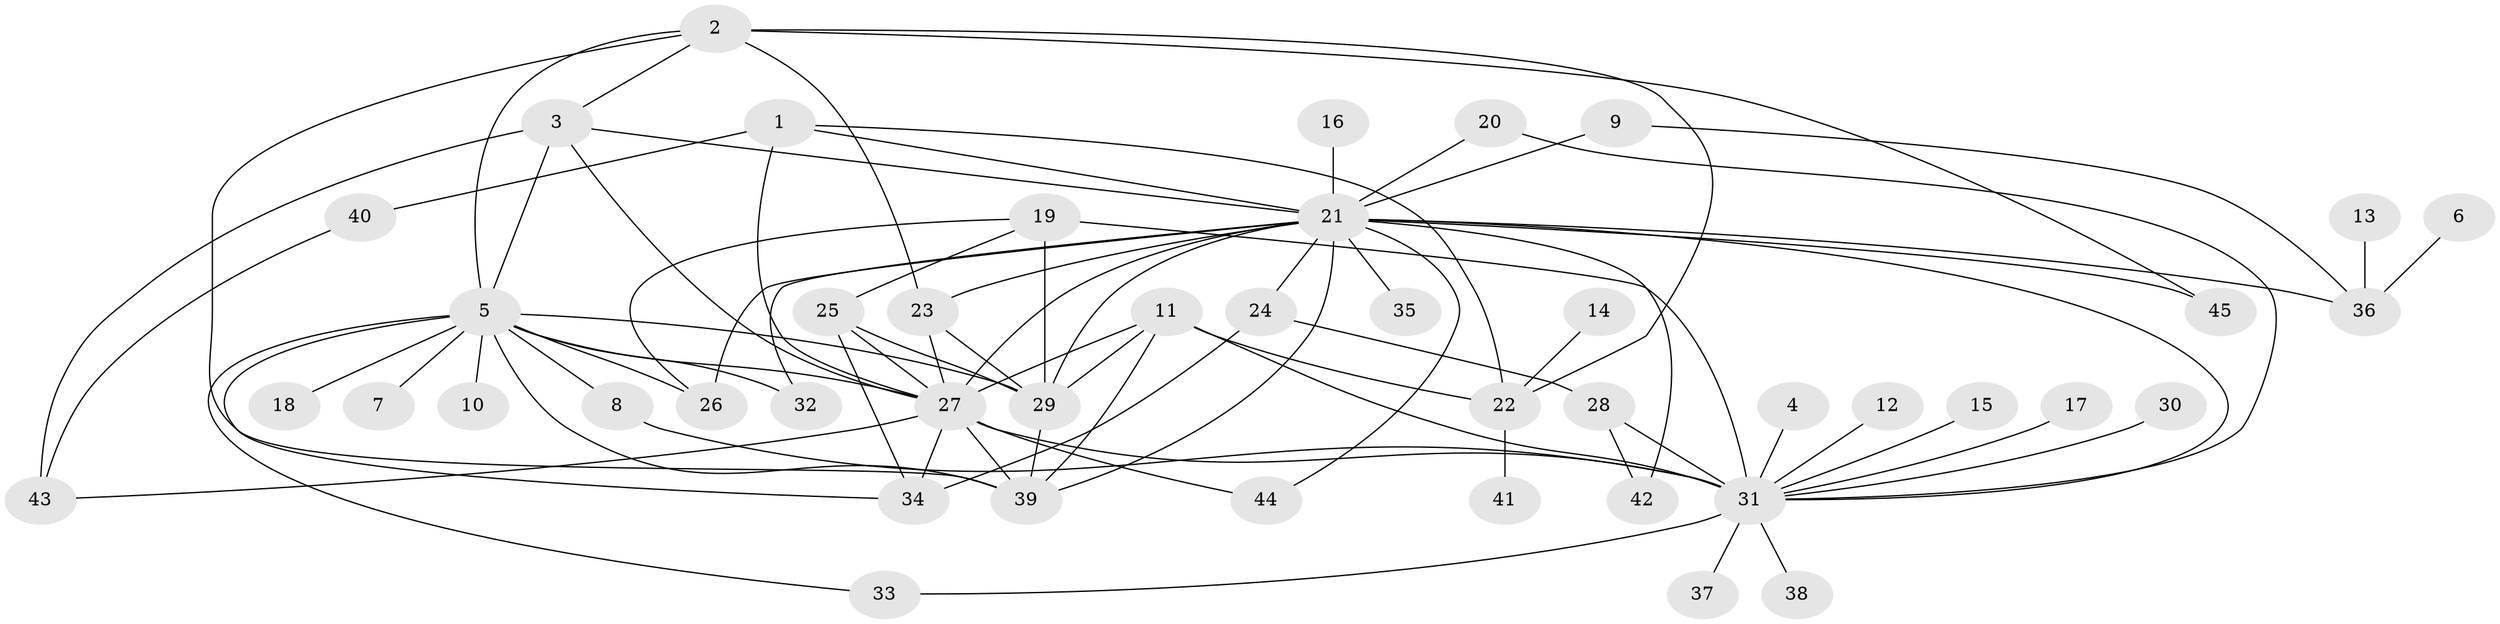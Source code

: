 // original degree distribution, {5: 0.06741573033707865, 16: 0.011235955056179775, 24: 0.011235955056179775, 6: 0.02247191011235955, 10: 0.011235955056179775, 2: 0.24719101123595505, 1: 0.449438202247191, 7: 0.02247191011235955, 17: 0.011235955056179775, 14: 0.011235955056179775, 3: 0.07865168539325842, 4: 0.056179775280898875}
// Generated by graph-tools (version 1.1) at 2025/01/03/09/25 03:01:38]
// undirected, 45 vertices, 81 edges
graph export_dot {
graph [start="1"]
  node [color=gray90,style=filled];
  1;
  2;
  3;
  4;
  5;
  6;
  7;
  8;
  9;
  10;
  11;
  12;
  13;
  14;
  15;
  16;
  17;
  18;
  19;
  20;
  21;
  22;
  23;
  24;
  25;
  26;
  27;
  28;
  29;
  30;
  31;
  32;
  33;
  34;
  35;
  36;
  37;
  38;
  39;
  40;
  41;
  42;
  43;
  44;
  45;
  1 -- 21 [weight=1.0];
  1 -- 22 [weight=1.0];
  1 -- 27 [weight=1.0];
  1 -- 40 [weight=1.0];
  2 -- 3 [weight=1.0];
  2 -- 5 [weight=1.0];
  2 -- 22 [weight=1.0];
  2 -- 23 [weight=1.0];
  2 -- 39 [weight=1.0];
  2 -- 45 [weight=1.0];
  3 -- 5 [weight=1.0];
  3 -- 21 [weight=1.0];
  3 -- 27 [weight=1.0];
  3 -- 43 [weight=1.0];
  4 -- 31 [weight=1.0];
  5 -- 7 [weight=1.0];
  5 -- 8 [weight=1.0];
  5 -- 10 [weight=1.0];
  5 -- 18 [weight=1.0];
  5 -- 26 [weight=2.0];
  5 -- 27 [weight=1.0];
  5 -- 29 [weight=1.0];
  5 -- 32 [weight=1.0];
  5 -- 33 [weight=1.0];
  5 -- 34 [weight=1.0];
  5 -- 39 [weight=1.0];
  6 -- 36 [weight=1.0];
  8 -- 31 [weight=1.0];
  9 -- 21 [weight=1.0];
  9 -- 36 [weight=1.0];
  11 -- 22 [weight=1.0];
  11 -- 27 [weight=1.0];
  11 -- 29 [weight=1.0];
  11 -- 31 [weight=1.0];
  11 -- 39 [weight=1.0];
  12 -- 31 [weight=1.0];
  13 -- 36 [weight=1.0];
  14 -- 22 [weight=1.0];
  15 -- 31 [weight=1.0];
  16 -- 21 [weight=1.0];
  17 -- 31 [weight=1.0];
  19 -- 25 [weight=1.0];
  19 -- 26 [weight=1.0];
  19 -- 29 [weight=1.0];
  19 -- 31 [weight=2.0];
  20 -- 21 [weight=1.0];
  20 -- 31 [weight=1.0];
  21 -- 23 [weight=1.0];
  21 -- 24 [weight=1.0];
  21 -- 26 [weight=1.0];
  21 -- 27 [weight=1.0];
  21 -- 29 [weight=1.0];
  21 -- 31 [weight=1.0];
  21 -- 32 [weight=1.0];
  21 -- 35 [weight=1.0];
  21 -- 36 [weight=1.0];
  21 -- 39 [weight=1.0];
  21 -- 42 [weight=1.0];
  21 -- 44 [weight=1.0];
  21 -- 45 [weight=1.0];
  22 -- 41 [weight=1.0];
  23 -- 27 [weight=1.0];
  23 -- 29 [weight=1.0];
  24 -- 28 [weight=1.0];
  24 -- 34 [weight=1.0];
  25 -- 27 [weight=1.0];
  25 -- 29 [weight=1.0];
  25 -- 34 [weight=1.0];
  27 -- 31 [weight=1.0];
  27 -- 34 [weight=1.0];
  27 -- 39 [weight=1.0];
  27 -- 43 [weight=1.0];
  27 -- 44 [weight=1.0];
  28 -- 31 [weight=1.0];
  28 -- 42 [weight=1.0];
  29 -- 39 [weight=1.0];
  30 -- 31 [weight=1.0];
  31 -- 33 [weight=1.0];
  31 -- 37 [weight=1.0];
  31 -- 38 [weight=1.0];
  40 -- 43 [weight=1.0];
}
